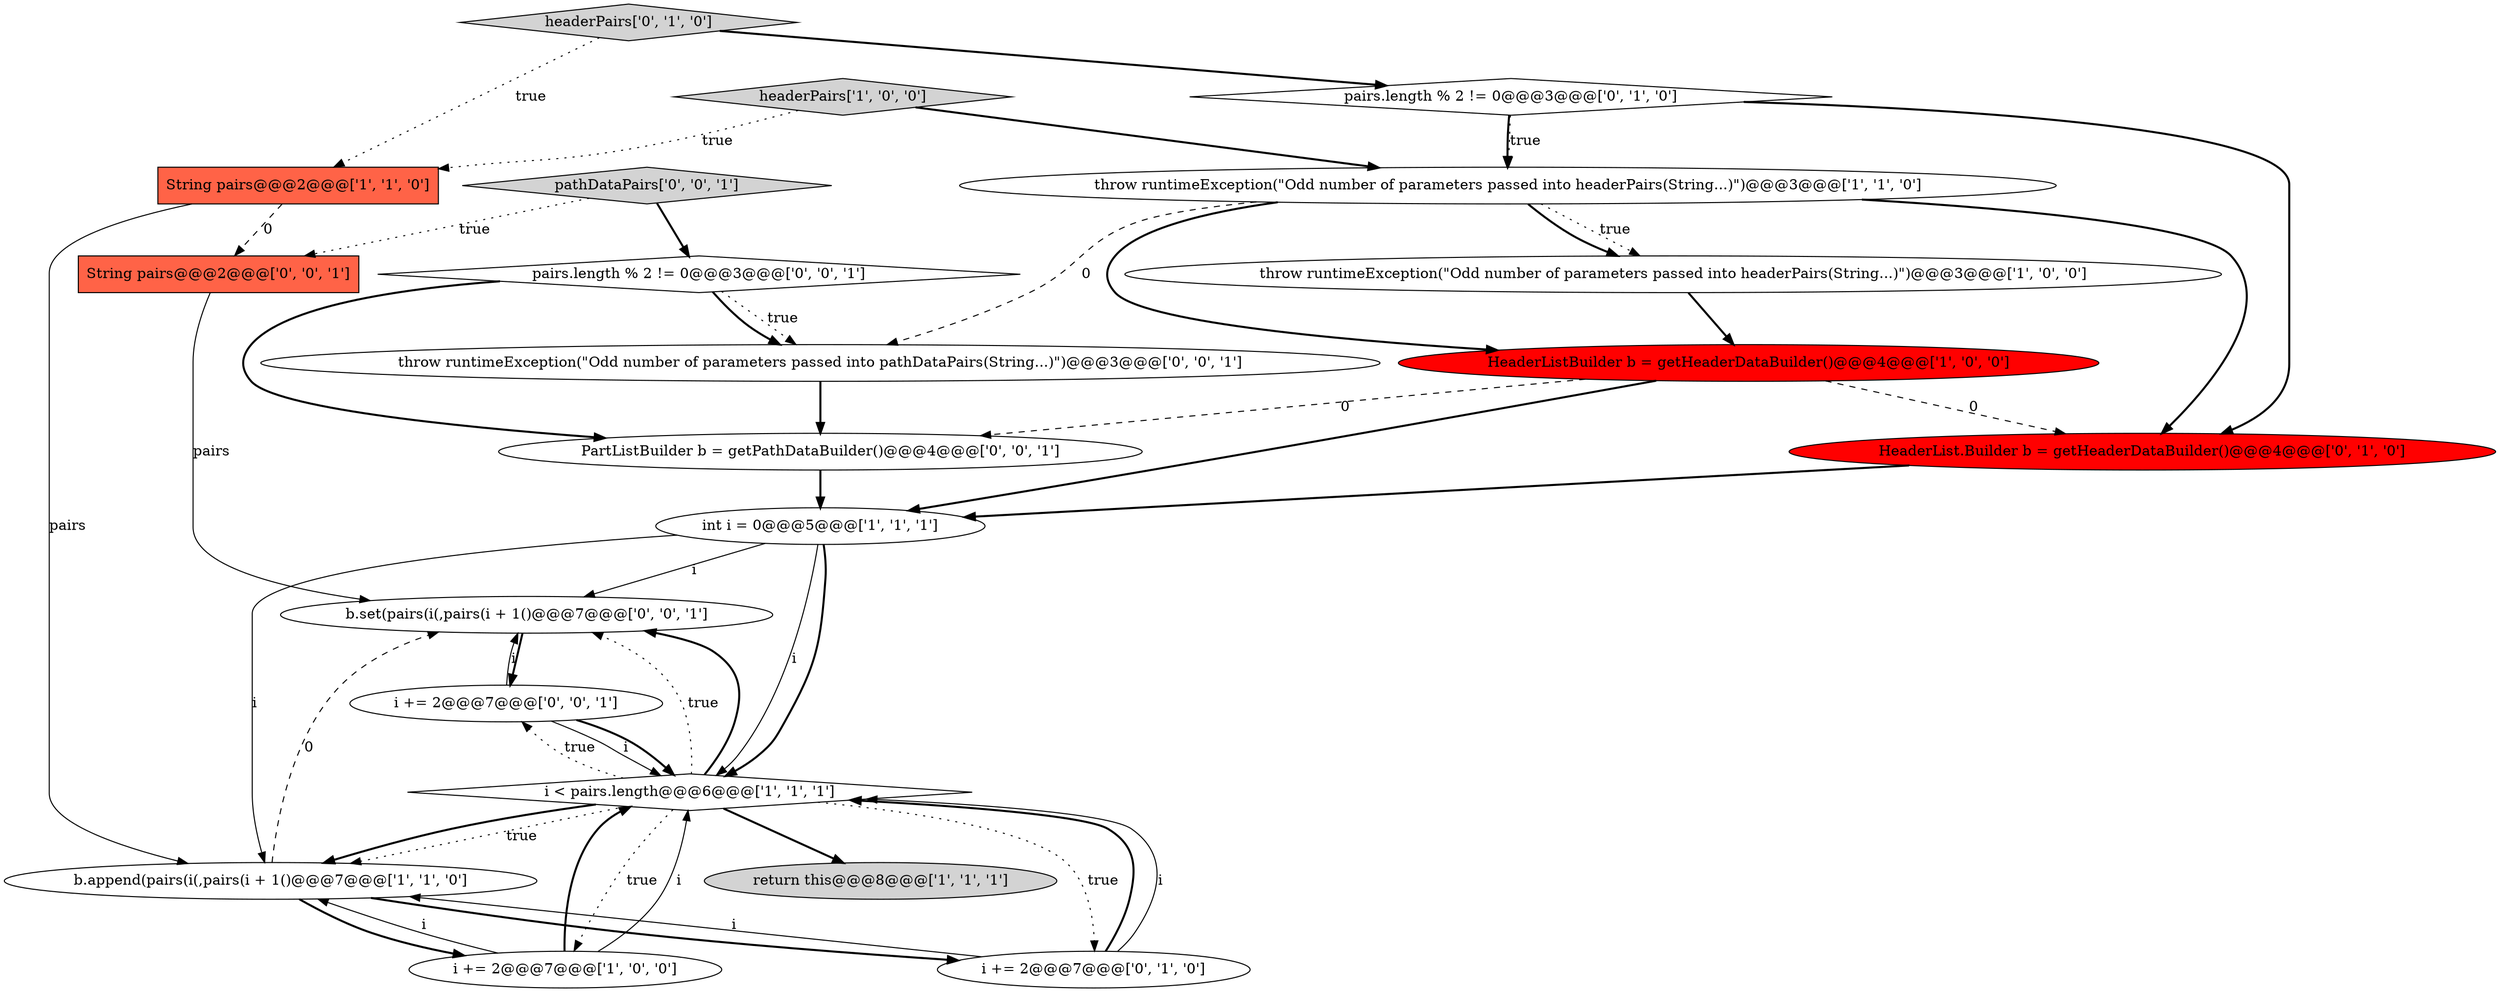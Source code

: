 digraph {
19 [style = filled, label = "String pairs@@@2@@@['0', '0', '1']", fillcolor = tomato, shape = box image = "AAA0AAABBB3BBB"];
0 [style = filled, label = "throw runtimeException(\"Odd number of parameters passed into headerPairs(String...)\")@@@3@@@['1', '0', '0']", fillcolor = white, shape = ellipse image = "AAA0AAABBB1BBB"];
18 [style = filled, label = "throw runtimeException(\"Odd number of parameters passed into pathDataPairs(String...)\")@@@3@@@['0', '0', '1']", fillcolor = white, shape = ellipse image = "AAA0AAABBB3BBB"];
3 [style = filled, label = "String pairs@@@2@@@['1', '1', '0']", fillcolor = tomato, shape = box image = "AAA0AAABBB1BBB"];
15 [style = filled, label = "pairs.length % 2 != 0@@@3@@@['0', '0', '1']", fillcolor = white, shape = diamond image = "AAA0AAABBB3BBB"];
4 [style = filled, label = "b.append(pairs(i(,pairs(i + 1()@@@7@@@['1', '1', '0']", fillcolor = white, shape = ellipse image = "AAA0AAABBB1BBB"];
1 [style = filled, label = "i += 2@@@7@@@['1', '0', '0']", fillcolor = white, shape = ellipse image = "AAA0AAABBB1BBB"];
12 [style = filled, label = "i += 2@@@7@@@['0', '1', '0']", fillcolor = white, shape = ellipse image = "AAA0AAABBB2BBB"];
8 [style = filled, label = "return this@@@8@@@['1', '1', '1']", fillcolor = lightgray, shape = ellipse image = "AAA0AAABBB1BBB"];
11 [style = filled, label = "headerPairs['0', '1', '0']", fillcolor = lightgray, shape = diamond image = "AAA0AAABBB2BBB"];
14 [style = filled, label = "PartListBuilder b = getPathDataBuilder()@@@4@@@['0', '0', '1']", fillcolor = white, shape = ellipse image = "AAA0AAABBB3BBB"];
2 [style = filled, label = "headerPairs['1', '0', '0']", fillcolor = lightgray, shape = diamond image = "AAA0AAABBB1BBB"];
9 [style = filled, label = "throw runtimeException(\"Odd number of parameters passed into headerPairs(String...)\")@@@3@@@['1', '1', '0']", fillcolor = white, shape = ellipse image = "AAA0AAABBB1BBB"];
10 [style = filled, label = "pairs.length % 2 != 0@@@3@@@['0', '1', '0']", fillcolor = white, shape = diamond image = "AAA0AAABBB2BBB"];
20 [style = filled, label = "b.set(pairs(i(,pairs(i + 1()@@@7@@@['0', '0', '1']", fillcolor = white, shape = ellipse image = "AAA0AAABBB3BBB"];
16 [style = filled, label = "pathDataPairs['0', '0', '1']", fillcolor = lightgray, shape = diamond image = "AAA0AAABBB3BBB"];
5 [style = filled, label = "i < pairs.length@@@6@@@['1', '1', '1']", fillcolor = white, shape = diamond image = "AAA0AAABBB1BBB"];
13 [style = filled, label = "HeaderList.Builder b = getHeaderDataBuilder()@@@4@@@['0', '1', '0']", fillcolor = red, shape = ellipse image = "AAA1AAABBB2BBB"];
7 [style = filled, label = "HeaderListBuilder b = getHeaderDataBuilder()@@@4@@@['1', '0', '0']", fillcolor = red, shape = ellipse image = "AAA1AAABBB1BBB"];
6 [style = filled, label = "int i = 0@@@5@@@['1', '1', '1']", fillcolor = white, shape = ellipse image = "AAA0AAABBB1BBB"];
17 [style = filled, label = "i += 2@@@7@@@['0', '0', '1']", fillcolor = white, shape = ellipse image = "AAA0AAABBB3BBB"];
2->3 [style = dotted, label="true"];
5->17 [style = dotted, label="true"];
16->19 [style = dotted, label="true"];
1->5 [style = bold, label=""];
5->8 [style = bold, label=""];
16->15 [style = bold, label=""];
17->5 [style = bold, label=""];
19->20 [style = solid, label="pairs"];
3->4 [style = solid, label="pairs"];
6->4 [style = solid, label="i"];
6->20 [style = solid, label="i"];
9->0 [style = dotted, label="true"];
20->17 [style = bold, label=""];
9->0 [style = bold, label=""];
12->5 [style = bold, label=""];
15->14 [style = bold, label=""];
5->20 [style = bold, label=""];
6->5 [style = solid, label="i"];
7->14 [style = dashed, label="0"];
9->18 [style = dashed, label="0"];
5->1 [style = dotted, label="true"];
15->18 [style = dotted, label="true"];
1->5 [style = solid, label="i"];
2->9 [style = bold, label=""];
1->4 [style = solid, label="i"];
5->12 [style = dotted, label="true"];
9->7 [style = bold, label=""];
10->9 [style = dotted, label="true"];
15->18 [style = bold, label=""];
5->4 [style = dotted, label="true"];
17->20 [style = solid, label="i"];
0->7 [style = bold, label=""];
3->19 [style = dashed, label="0"];
17->5 [style = solid, label="i"];
6->5 [style = bold, label=""];
12->5 [style = solid, label="i"];
10->13 [style = bold, label=""];
4->20 [style = dashed, label="0"];
11->10 [style = bold, label=""];
12->4 [style = solid, label="i"];
5->4 [style = bold, label=""];
7->6 [style = bold, label=""];
7->13 [style = dashed, label="0"];
4->12 [style = bold, label=""];
5->20 [style = dotted, label="true"];
4->1 [style = bold, label=""];
10->9 [style = bold, label=""];
13->6 [style = bold, label=""];
11->3 [style = dotted, label="true"];
18->14 [style = bold, label=""];
14->6 [style = bold, label=""];
9->13 [style = bold, label=""];
}
